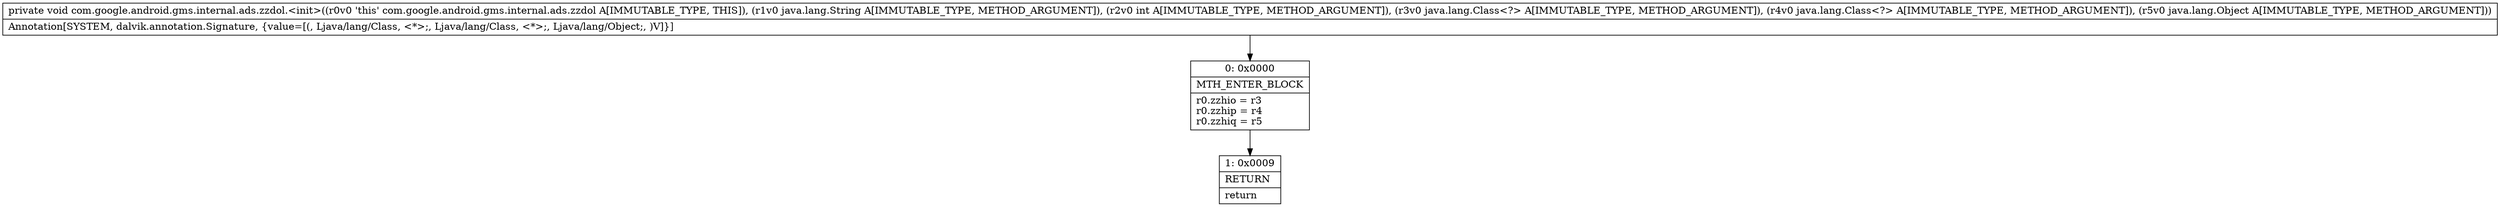 digraph "CFG forcom.google.android.gms.internal.ads.zzdol.\<init\>(Ljava\/lang\/String;ILjava\/lang\/Class;Ljava\/lang\/Class;Ljava\/lang\/Object;)V" {
Node_0 [shape=record,label="{0\:\ 0x0000|MTH_ENTER_BLOCK\l|r0.zzhio = r3\lr0.zzhip = r4\lr0.zzhiq = r5\l}"];
Node_1 [shape=record,label="{1\:\ 0x0009|RETURN\l|return\l}"];
MethodNode[shape=record,label="{private void com.google.android.gms.internal.ads.zzdol.\<init\>((r0v0 'this' com.google.android.gms.internal.ads.zzdol A[IMMUTABLE_TYPE, THIS]), (r1v0 java.lang.String A[IMMUTABLE_TYPE, METHOD_ARGUMENT]), (r2v0 int A[IMMUTABLE_TYPE, METHOD_ARGUMENT]), (r3v0 java.lang.Class\<?\> A[IMMUTABLE_TYPE, METHOD_ARGUMENT]), (r4v0 java.lang.Class\<?\> A[IMMUTABLE_TYPE, METHOD_ARGUMENT]), (r5v0 java.lang.Object A[IMMUTABLE_TYPE, METHOD_ARGUMENT]))  | Annotation[SYSTEM, dalvik.annotation.Signature, \{value=[(, Ljava\/lang\/Class, \<*\>;, Ljava\/lang\/Class, \<*\>;, Ljava\/lang\/Object;, )V]\}]\l}"];
MethodNode -> Node_0;
Node_0 -> Node_1;
}

